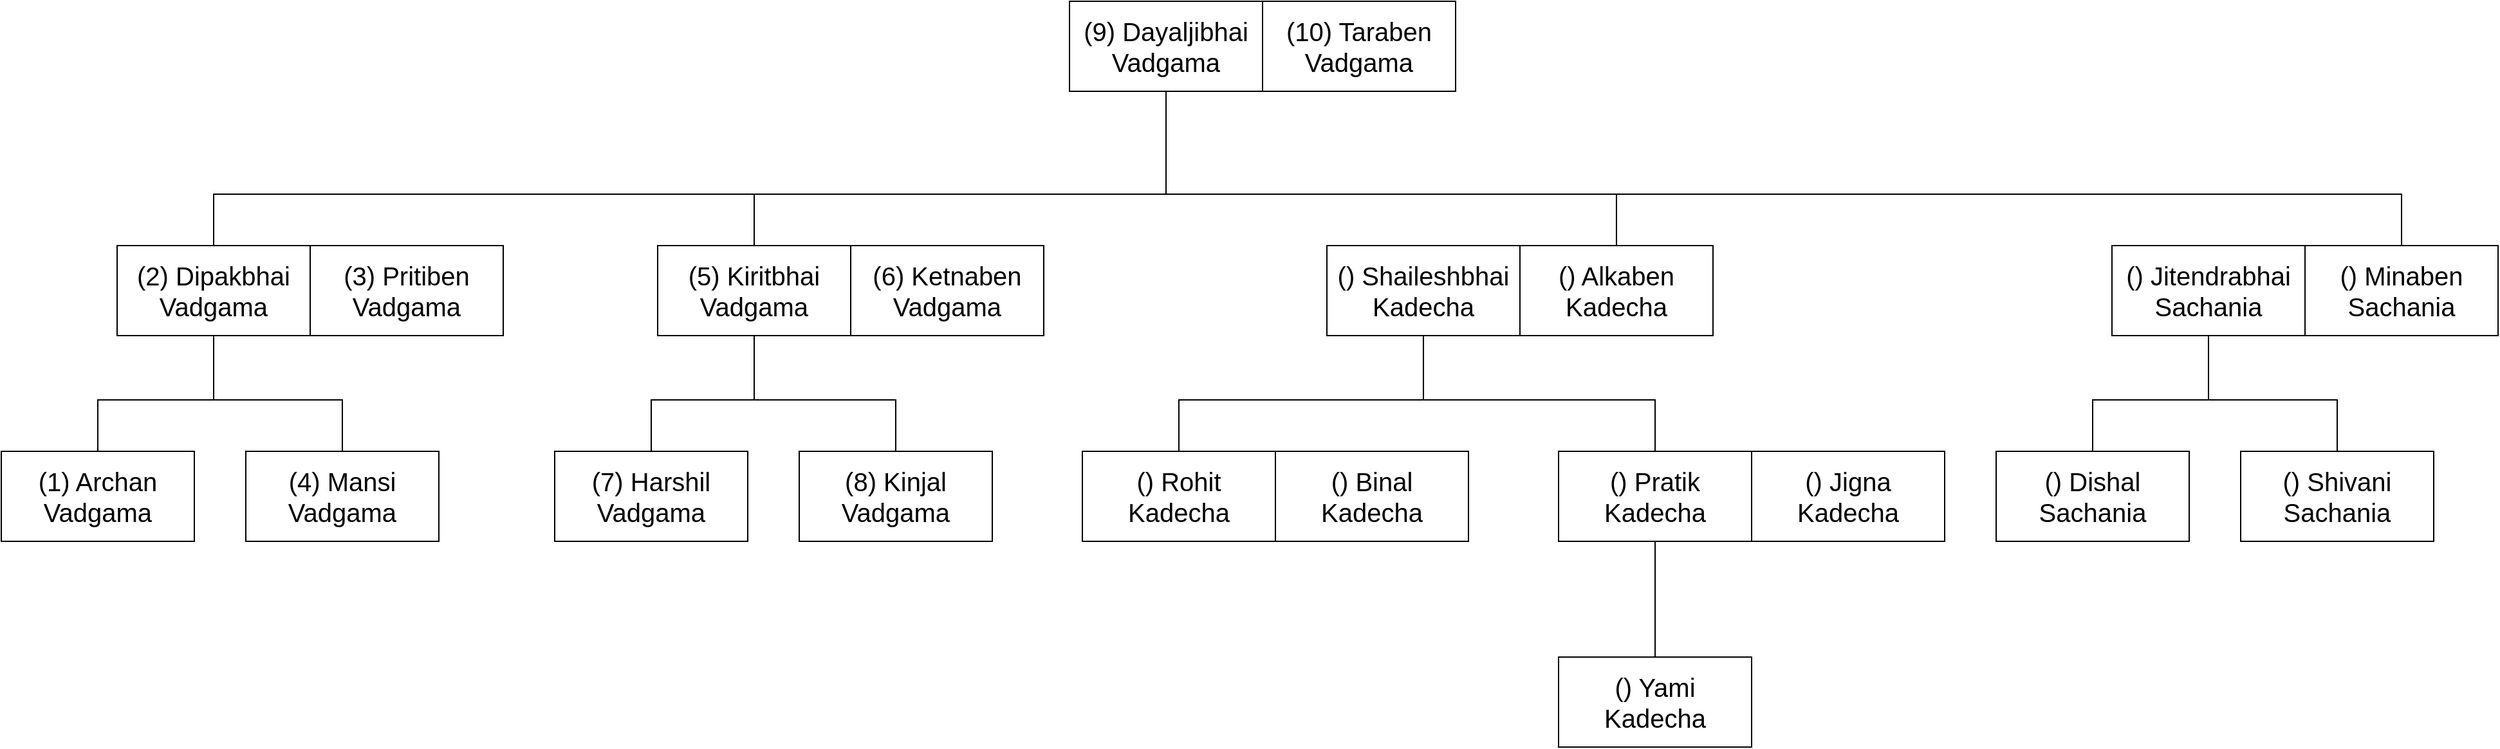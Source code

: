 <mxfile version="21.6.8" type="device">
  <diagram name="Page-1" id="10a91c8b-09ff-31b1-d368-03940ed4cc9e">
    <mxGraphModel dx="1098" dy="828" grid="1" gridSize="10" guides="1" tooltips="1" connect="1" arrows="1" fold="1" page="1" pageScale="1" pageWidth="1100" pageHeight="850" background="none" math="0" shadow="0">
      <root>
        <mxCell id="0" />
        <mxCell id="1" parent="0" />
        <mxCell id="Wmcvq4PDLPZTZNXe5viw-1" value="&lt;font style=&quot;font-size: 20px&quot;&gt;(9) Dayaljibhai&lt;br&gt;Vadgama&lt;br&gt;&lt;/font&gt;" style="rounded=0;whiteSpace=wrap;html=1;" parent="1" vertex="1">
          <mxGeometry x="920" y="250" width="150" height="70" as="geometry" />
        </mxCell>
        <mxCell id="Wmcvq4PDLPZTZNXe5viw-2" value="&lt;font style=&quot;font-size: 20px&quot;&gt;(10) Taraben&lt;/font&gt;&lt;br style=&quot;font-size: 20px&quot;&gt;&lt;span style=&quot;font-size: 20px&quot;&gt;Vadgama&lt;/span&gt;" style="rounded=0;whiteSpace=wrap;html=1;" parent="1" vertex="1">
          <mxGeometry x="1070" y="250" width="150" height="70" as="geometry" />
        </mxCell>
        <mxCell id="Wmcvq4PDLPZTZNXe5viw-3" value="&lt;font style=&quot;font-size: 20px&quot;&gt;(3) Pritiben&lt;/font&gt;&lt;br style=&quot;font-size: 20px&quot;&gt;&lt;span style=&quot;font-size: 20px&quot;&gt;Vadgama&lt;/span&gt;" style="rounded=0;whiteSpace=wrap;html=1;" parent="1" vertex="1">
          <mxGeometry x="330" y="440" width="150" height="70" as="geometry" />
        </mxCell>
        <mxCell id="Wmcvq4PDLPZTZNXe5viw-4" value="&lt;font style=&quot;font-size: 20px&quot;&gt;(2) Dipakbhai&lt;/font&gt;&lt;br style=&quot;font-size: 20px&quot;&gt;&lt;span style=&quot;font-size: 20px&quot;&gt;Vadgama&lt;/span&gt;" style="rounded=0;whiteSpace=wrap;html=1;" parent="1" vertex="1">
          <mxGeometry x="180" y="440" width="150" height="70" as="geometry" />
        </mxCell>
        <mxCell id="Wmcvq4PDLPZTZNXe5viw-5" value="&lt;font style=&quot;font-size: 20px&quot;&gt;(6) Ketnaben&lt;/font&gt;&lt;br style=&quot;font-size: 20px&quot;&gt;&lt;span style=&quot;font-size: 20px&quot;&gt;Vadgama&lt;/span&gt;" style="rounded=0;whiteSpace=wrap;html=1;" parent="1" vertex="1">
          <mxGeometry x="750" y="440" width="150" height="70" as="geometry" />
        </mxCell>
        <mxCell id="Wmcvq4PDLPZTZNXe5viw-6" value="&lt;font style=&quot;font-size: 20px&quot;&gt;(5) Kiritbhai&lt;/font&gt;&lt;br style=&quot;font-size: 20px&quot;&gt;&lt;span style=&quot;font-size: 20px&quot;&gt;Vadgama&lt;/span&gt;" style="rounded=0;whiteSpace=wrap;html=1;" parent="1" vertex="1">
          <mxGeometry x="600" y="440" width="150" height="70" as="geometry" />
        </mxCell>
        <mxCell id="Wmcvq4PDLPZTZNXe5viw-8" value="&lt;font style=&quot;font-size: 20px&quot;&gt;(1) Archan&lt;/font&gt;&lt;br style=&quot;font-size: 20px&quot;&gt;&lt;span style=&quot;font-size: 20px&quot;&gt;Vadgama&lt;/span&gt;" style="rounded=0;whiteSpace=wrap;html=1;" parent="1" vertex="1">
          <mxGeometry x="90" y="600" width="150" height="70" as="geometry" />
        </mxCell>
        <mxCell id="Wmcvq4PDLPZTZNXe5viw-9" value="&lt;font style=&quot;font-size: 20px&quot;&gt;(4) Mansi&lt;/font&gt;&lt;br style=&quot;font-size: 20px&quot;&gt;&lt;span style=&quot;font-size: 20px&quot;&gt;Vadgama&lt;/span&gt;" style="rounded=0;whiteSpace=wrap;html=1;" parent="1" vertex="1">
          <mxGeometry x="280" y="600" width="150" height="70" as="geometry" />
        </mxCell>
        <mxCell id="Wmcvq4PDLPZTZNXe5viw-10" value="&lt;font style=&quot;font-size: 20px&quot;&gt;(7) Harshil&lt;/font&gt;&lt;br style=&quot;font-size: 20px&quot;&gt;&lt;span style=&quot;font-size: 20px&quot;&gt;Vadgama&lt;/span&gt;" style="rounded=0;whiteSpace=wrap;html=1;" parent="1" vertex="1">
          <mxGeometry x="520" y="600" width="150" height="70" as="geometry" />
        </mxCell>
        <mxCell id="Wmcvq4PDLPZTZNXe5viw-11" value="&lt;font style=&quot;font-size: 20px&quot;&gt;(8) Kinjal&lt;/font&gt;&lt;br style=&quot;font-size: 20px&quot;&gt;&lt;span style=&quot;font-size: 20px&quot;&gt;Vadgama&lt;/span&gt;" style="rounded=0;whiteSpace=wrap;html=1;" parent="1" vertex="1">
          <mxGeometry x="710" y="600" width="150" height="70" as="geometry" />
        </mxCell>
        <mxCell id="Wmcvq4PDLPZTZNXe5viw-16" value="" style="endArrow=none;html=1;rounded=0;fontSize=20;entryX=0.5;entryY=1;entryDx=0;entryDy=0;exitX=0.5;exitY=0;exitDx=0;exitDy=0;" parent="1" source="Wmcvq4PDLPZTZNXe5viw-4" target="Wmcvq4PDLPZTZNXe5viw-1" edge="1">
          <mxGeometry width="50" height="50" relative="1" as="geometry">
            <mxPoint x="530" y="480" as="sourcePoint" />
            <mxPoint x="580" y="430" as="targetPoint" />
            <Array as="points">
              <mxPoint x="255" y="400" />
              <mxPoint x="995" y="400" />
            </Array>
          </mxGeometry>
        </mxCell>
        <mxCell id="Wmcvq4PDLPZTZNXe5viw-17" value="" style="endArrow=none;html=1;rounded=0;fontSize=20;entryX=0.5;entryY=1;entryDx=0;entryDy=0;exitX=0.5;exitY=0;exitDx=0;exitDy=0;" parent="1" source="Wmcvq4PDLPZTZNXe5viw-6" target="Wmcvq4PDLPZTZNXe5viw-1" edge="1">
          <mxGeometry width="50" height="50" relative="1" as="geometry">
            <mxPoint x="265" y="450" as="sourcePoint" />
            <mxPoint x="485" y="370" as="targetPoint" />
            <Array as="points">
              <mxPoint x="675" y="400" />
              <mxPoint x="995" y="400" />
            </Array>
          </mxGeometry>
        </mxCell>
        <mxCell id="Wmcvq4PDLPZTZNXe5viw-18" value="" style="endArrow=none;html=1;rounded=0;fontSize=20;entryX=0.5;entryY=1;entryDx=0;entryDy=0;exitX=0.5;exitY=0;exitDx=0;exitDy=0;" parent="1" source="Wmcvq4PDLPZTZNXe5viw-11" target="Wmcvq4PDLPZTZNXe5viw-6" edge="1">
          <mxGeometry width="50" height="50" relative="1" as="geometry">
            <mxPoint x="880" y="590" as="sourcePoint" />
            <mxPoint x="680" y="510" as="targetPoint" />
            <Array as="points">
              <mxPoint x="785" y="560" />
              <mxPoint x="675" y="560" />
            </Array>
          </mxGeometry>
        </mxCell>
        <mxCell id="Wmcvq4PDLPZTZNXe5viw-19" value="" style="endArrow=none;html=1;rounded=0;fontSize=20;entryX=0.5;entryY=1;entryDx=0;entryDy=0;exitX=0.5;exitY=0;exitDx=0;exitDy=0;" parent="1" source="Wmcvq4PDLPZTZNXe5viw-9" target="Wmcvq4PDLPZTZNXe5viw-4" edge="1">
          <mxGeometry width="50" height="50" relative="1" as="geometry">
            <mxPoint x="355" y="600" as="sourcePoint" />
            <mxPoint x="250" y="510" as="targetPoint" />
            <Array as="points">
              <mxPoint x="355" y="560" />
              <mxPoint x="255" y="560" />
            </Array>
          </mxGeometry>
        </mxCell>
        <mxCell id="Wmcvq4PDLPZTZNXe5viw-21" value="" style="endArrow=none;html=1;rounded=0;fontSize=20;exitX=0.5;exitY=0;exitDx=0;exitDy=0;entryX=0.5;entryY=1;entryDx=0;entryDy=0;" parent="1" source="Wmcvq4PDLPZTZNXe5viw-8" target="Wmcvq4PDLPZTZNXe5viw-4" edge="1">
          <mxGeometry width="50" height="50" relative="1" as="geometry">
            <mxPoint x="365" y="610" as="sourcePoint" />
            <mxPoint x="220" y="560" as="targetPoint" />
            <Array as="points">
              <mxPoint x="165" y="560" />
              <mxPoint x="255" y="560" />
            </Array>
          </mxGeometry>
        </mxCell>
        <mxCell id="Wmcvq4PDLPZTZNXe5viw-22" value="" style="endArrow=none;html=1;rounded=0;fontSize=20;exitX=0.5;exitY=0;exitDx=0;exitDy=0;entryX=0.5;entryY=1;entryDx=0;entryDy=0;" parent="1" source="Wmcvq4PDLPZTZNXe5viw-10" target="Wmcvq4PDLPZTZNXe5viw-6" edge="1">
          <mxGeometry width="50" height="50" relative="1" as="geometry">
            <mxPoint x="570" y="600" as="sourcePoint" />
            <mxPoint x="660" y="510" as="targetPoint" />
            <Array as="points">
              <mxPoint x="595" y="560" />
              <mxPoint x="675" y="560" />
            </Array>
          </mxGeometry>
        </mxCell>
        <mxCell id="Wmcvq4PDLPZTZNXe5viw-23" value="&lt;font style=&quot;font-size: 20px&quot;&gt;() Alkaben&lt;br&gt;Kadecha&lt;/font&gt;" style="rounded=0;whiteSpace=wrap;html=1;" parent="1" vertex="1">
          <mxGeometry x="1270" y="440" width="150" height="70" as="geometry" />
        </mxCell>
        <mxCell id="Wmcvq4PDLPZTZNXe5viw-24" value="&lt;font style=&quot;font-size: 20px&quot;&gt;() Shaileshbhai&lt;br&gt;Kadecha&lt;br&gt;&lt;/font&gt;" style="rounded=0;whiteSpace=wrap;html=1;" parent="1" vertex="1">
          <mxGeometry x="1120" y="440" width="150" height="70" as="geometry" />
        </mxCell>
        <mxCell id="Wmcvq4PDLPZTZNXe5viw-25" value="&lt;font style=&quot;font-size: 20px&quot;&gt;() Rohit&lt;br&gt;Kadecha&lt;br&gt;&lt;/font&gt;" style="rounded=0;whiteSpace=wrap;html=1;" parent="1" vertex="1">
          <mxGeometry x="930" y="600" width="150" height="70" as="geometry" />
        </mxCell>
        <mxCell id="Wmcvq4PDLPZTZNXe5viw-26" value="&lt;font style=&quot;font-size: 20px&quot;&gt;() Pratik&lt;br&gt;Kadecha&lt;br&gt;&lt;/font&gt;" style="rounded=0;whiteSpace=wrap;html=1;" parent="1" vertex="1">
          <mxGeometry x="1300" y="600" width="150" height="70" as="geometry" />
        </mxCell>
        <mxCell id="Wmcvq4PDLPZTZNXe5viw-27" value="" style="endArrow=none;html=1;rounded=0;fontSize=20;entryX=0.5;entryY=1;entryDx=0;entryDy=0;exitX=0.5;exitY=0;exitDx=0;exitDy=0;" parent="1" source="Wmcvq4PDLPZTZNXe5viw-26" target="Wmcvq4PDLPZTZNXe5viw-24" edge="1">
          <mxGeometry width="50" height="50" relative="1" as="geometry">
            <mxPoint x="1225" y="600" as="sourcePoint" />
            <mxPoint x="1120" y="510" as="targetPoint" />
            <Array as="points">
              <mxPoint x="1375" y="560" />
              <mxPoint x="1195" y="560" />
            </Array>
          </mxGeometry>
        </mxCell>
        <mxCell id="Wmcvq4PDLPZTZNXe5viw-28" value="" style="endArrow=none;html=1;rounded=0;fontSize=20;exitX=0.5;exitY=0;exitDx=0;exitDy=0;entryX=0.5;entryY=1;entryDx=0;entryDy=0;" parent="1" source="Wmcvq4PDLPZTZNXe5viw-25" target="Wmcvq4PDLPZTZNXe5viw-24" edge="1">
          <mxGeometry width="50" height="50" relative="1" as="geometry">
            <mxPoint x="1235" y="610" as="sourcePoint" />
            <mxPoint x="1090" y="560" as="targetPoint" />
            <Array as="points">
              <mxPoint x="1005" y="560" />
              <mxPoint x="1195" y="560" />
            </Array>
          </mxGeometry>
        </mxCell>
        <mxCell id="Wmcvq4PDLPZTZNXe5viw-29" value="&lt;font style=&quot;font-size: 20px&quot;&gt;() Jitendrabhai&lt;br&gt;Sachania&lt;/font&gt;" style="rounded=0;whiteSpace=wrap;html=1;" parent="1" vertex="1">
          <mxGeometry x="1730" y="440" width="150" height="70" as="geometry" />
        </mxCell>
        <mxCell id="Wmcvq4PDLPZTZNXe5viw-30" value="&lt;font style=&quot;font-size: 20px&quot;&gt;() Shivani&lt;br&gt;Sachania&lt;br&gt;&lt;/font&gt;" style="rounded=0;whiteSpace=wrap;html=1;" parent="1" vertex="1">
          <mxGeometry x="1830" y="600" width="150" height="70" as="geometry" />
        </mxCell>
        <mxCell id="Wmcvq4PDLPZTZNXe5viw-31" value="" style="endArrow=none;html=1;rounded=0;fontSize=20;entryX=0.5;entryY=1;entryDx=0;entryDy=0;exitX=0.5;exitY=0;exitDx=0;exitDy=0;" parent="1" source="Wmcvq4PDLPZTZNXe5viw-30" target="Wmcvq4PDLPZTZNXe5viw-29" edge="1">
          <mxGeometry width="50" height="50" relative="1" as="geometry">
            <mxPoint x="1905" y="600" as="sourcePoint" />
            <mxPoint x="1800" y="510" as="targetPoint" />
            <Array as="points">
              <mxPoint x="1905" y="560" />
              <mxPoint x="1805" y="560" />
            </Array>
          </mxGeometry>
        </mxCell>
        <mxCell id="Wmcvq4PDLPZTZNXe5viw-32" value="" style="endArrow=none;html=1;rounded=0;fontSize=20;exitX=0.5;exitY=0;exitDx=0;exitDy=0;entryX=0.5;entryY=1;entryDx=0;entryDy=0;" parent="1" source="Wmcvq4PDLPZTZNXe5viw-34" target="Wmcvq4PDLPZTZNXe5viw-29" edge="1">
          <mxGeometry width="50" height="50" relative="1" as="geometry">
            <mxPoint x="1915" y="610" as="sourcePoint" />
            <mxPoint x="1770" y="560" as="targetPoint" />
            <Array as="points">
              <mxPoint x="1715" y="560" />
              <mxPoint x="1805" y="560" />
            </Array>
          </mxGeometry>
        </mxCell>
        <mxCell id="Wmcvq4PDLPZTZNXe5viw-33" value="&lt;font style=&quot;font-size: 20px&quot;&gt;() Minaben Sachania&lt;/font&gt;" style="rounded=0;whiteSpace=wrap;html=1;" parent="1" vertex="1">
          <mxGeometry x="1880" y="440" width="150" height="70" as="geometry" />
        </mxCell>
        <mxCell id="Wmcvq4PDLPZTZNXe5viw-34" value="&lt;font style=&quot;font-size: 20px&quot;&gt;() Dishal&lt;br&gt;Sachania&lt;br&gt;&lt;/font&gt;" style="rounded=0;whiteSpace=wrap;html=1;" parent="1" vertex="1">
          <mxGeometry x="1640" y="600" width="150" height="70" as="geometry" />
        </mxCell>
        <mxCell id="Wmcvq4PDLPZTZNXe5viw-37" value="" style="endArrow=none;html=1;rounded=0;fontSize=20;entryX=0.5;entryY=1;entryDx=0;entryDy=0;exitX=0.5;exitY=0;exitDx=0;exitDy=0;" parent="1" source="Wmcvq4PDLPZTZNXe5viw-33" target="Wmcvq4PDLPZTZNXe5viw-1" edge="1">
          <mxGeometry width="50" height="50" relative="1" as="geometry">
            <mxPoint x="1140" y="440.0" as="sourcePoint" />
            <mxPoint x="1880" y="320.0" as="targetPoint" />
            <Array as="points">
              <mxPoint x="1955" y="400" />
              <mxPoint x="995" y="400" />
            </Array>
          </mxGeometry>
        </mxCell>
        <mxCell id="Wmcvq4PDLPZTZNXe5viw-38" value="" style="endArrow=none;html=1;rounded=0;fontSize=20;entryX=0.5;entryY=1;entryDx=0;entryDy=0;exitX=0.5;exitY=0;exitDx=0;exitDy=0;" parent="1" source="Wmcvq4PDLPZTZNXe5viw-23" target="Wmcvq4PDLPZTZNXe5viw-1" edge="1">
          <mxGeometry width="50" height="50" relative="1" as="geometry">
            <mxPoint x="685" y="450.0" as="sourcePoint" />
            <mxPoint x="1005" y="330.0" as="targetPoint" />
            <Array as="points">
              <mxPoint x="1345" y="400" />
              <mxPoint x="995" y="400" />
            </Array>
          </mxGeometry>
        </mxCell>
        <mxCell id="Wmcvq4PDLPZTZNXe5viw-39" value="&lt;font style=&quot;font-size: 20px&quot;&gt;() Binal&lt;br&gt;Kadecha&lt;br&gt;&lt;/font&gt;" style="rounded=0;whiteSpace=wrap;html=1;" parent="1" vertex="1">
          <mxGeometry x="1080" y="600" width="150" height="70" as="geometry" />
        </mxCell>
        <mxCell id="Wmcvq4PDLPZTZNXe5viw-40" value="&lt;font style=&quot;font-size: 20px&quot;&gt;() Jigna&lt;br&gt;Kadecha&lt;br&gt;&lt;/font&gt;" style="rounded=0;whiteSpace=wrap;html=1;" parent="1" vertex="1">
          <mxGeometry x="1450" y="600" width="150" height="70" as="geometry" />
        </mxCell>
        <mxCell id="Wmcvq4PDLPZTZNXe5viw-41" value="&lt;font style=&quot;font-size: 20px&quot;&gt;() Yami&lt;br&gt;Kadecha&lt;br&gt;&lt;/font&gt;" style="rounded=0;whiteSpace=wrap;html=1;" parent="1" vertex="1">
          <mxGeometry x="1300" y="760" width="150" height="70" as="geometry" />
        </mxCell>
        <mxCell id="Wmcvq4PDLPZTZNXe5viw-42" value="" style="endArrow=none;html=1;rounded=0;fontSize=20;entryX=0.5;entryY=0;entryDx=0;entryDy=0;exitX=0.5;exitY=1;exitDx=0;exitDy=0;" parent="1" source="Wmcvq4PDLPZTZNXe5viw-26" target="Wmcvq4PDLPZTZNXe5viw-41" edge="1">
          <mxGeometry width="50" height="50" relative="1" as="geometry">
            <mxPoint x="1385" y="610.0" as="sourcePoint" />
            <mxPoint x="1205" y="520.0" as="targetPoint" />
          </mxGeometry>
        </mxCell>
      </root>
    </mxGraphModel>
  </diagram>
</mxfile>
